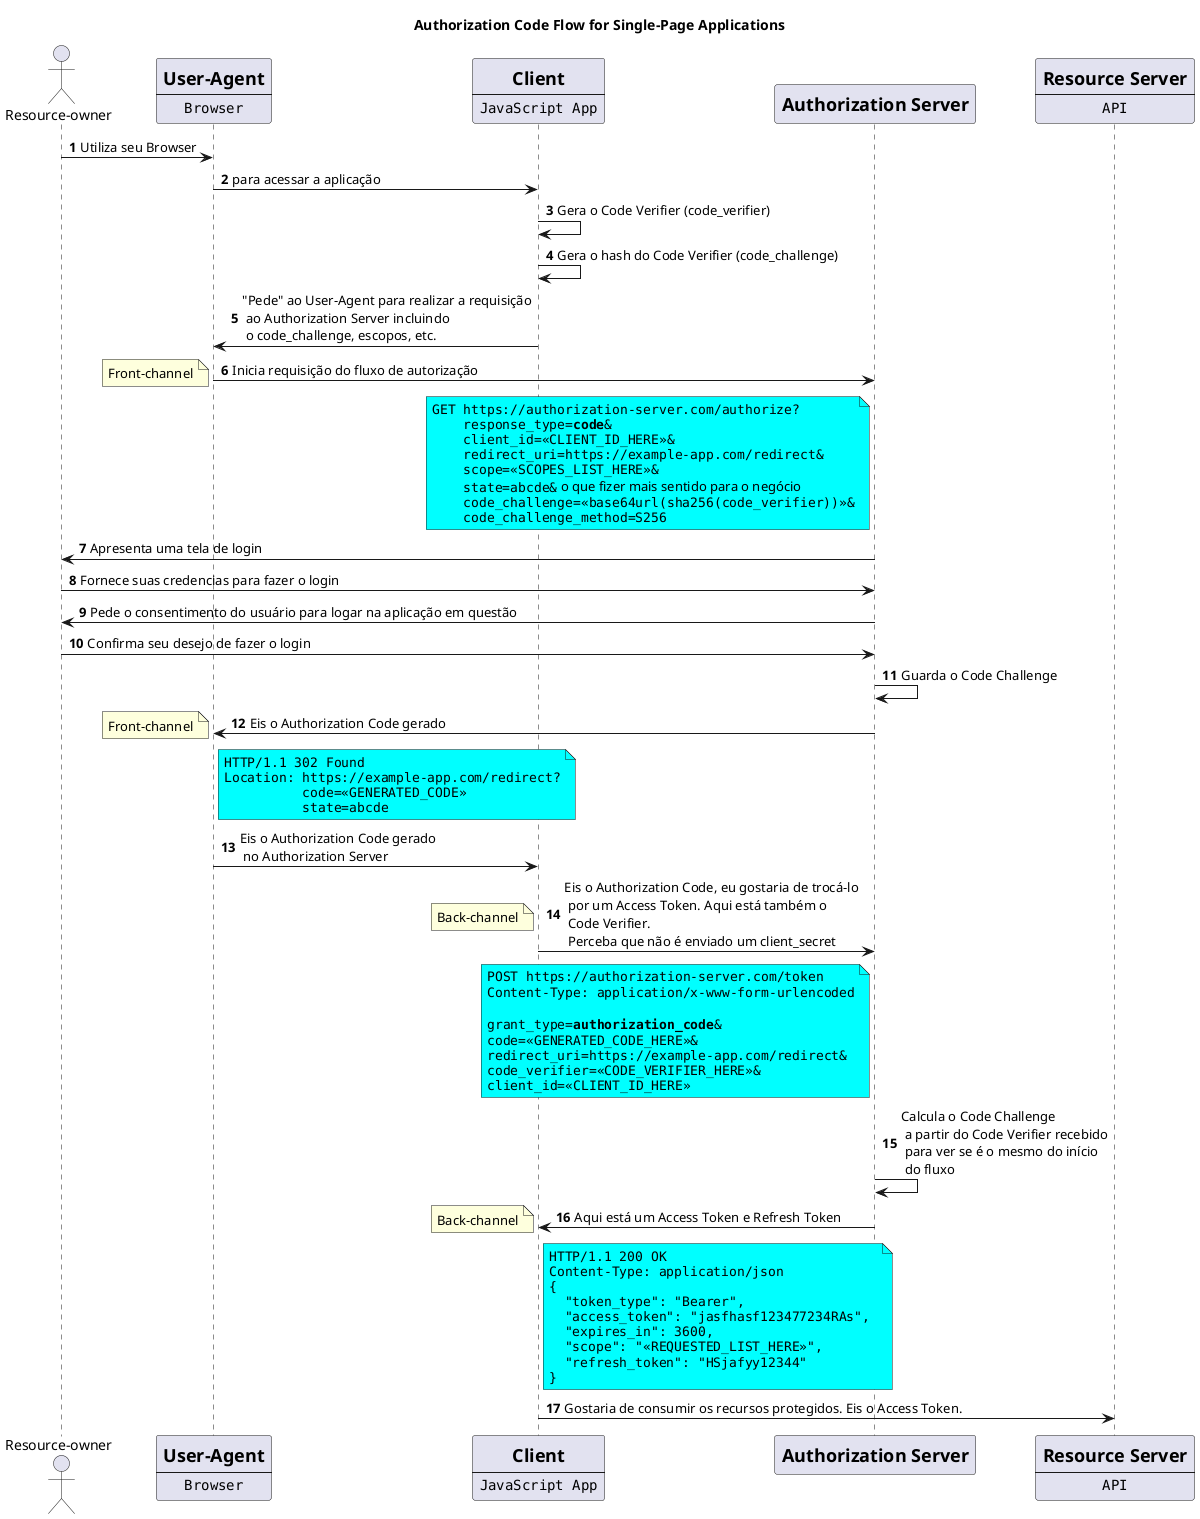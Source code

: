 @startuml

title Authorization Code Flow for Single-Page Applications

actor "Resource-owner" as user
participant userAgent [
  =User-Agent
  ----
  ""Browser""
]
participant app [
  =Client
  ----
  ""JavaScript App""
]
participant oAuthServer [
  =Authorization Server
]
participant api [
  =Resource Server
  ----
  ""API""
]

autonumber
user -> userAgent: Utiliza seu Browser
userAgent -> app: para acessar a aplicação
app -> app: Gera o Code Verifier (code_verifier)
app -> app: Gera o hash do Code Verifier (code_challenge)
app -> userAgent: "Pede" ao User-Agent para realizar a requisição\n ao Authorization Server incluindo\n o code_challenge, escopos, etc.

userAgent -> oAuthServer: Inicia requisição do fluxo de autorização
note left: Front-channel
note left of oAuthServer #aqua
  ""GET https://authorization-server.com/authorize?""
  ""    response_type=**code**&""
  ""    client_id=<<CLIENT_ID_HERE>>&""
  ""    redirect_uri=https://example-app.com/redirect&""
  ""    scope=<<SCOPES_LIST_HERE>>&""
  ""    state=abcde&"" o que fizer mais sentido para o negócio
  ""    code_challenge=<<base64url(sha256(code_verifier))>>&""
  ""    code_challenge_method=S256""
end note

oAuthServer -> user: Apresenta uma tela de login
user -> oAuthServer: Fornece suas credencias para fazer o login
oAuthServer -> user: Pede o consentimento do usuário para logar na aplicação em questão
user -> oAuthServer: Confirma seu desejo de fazer o login
oAuthServer -> oAuthServer: Guarda o Code Challenge

oAuthServer -> userAgent: Eis o Authorization Code gerado
note left: Front-channel
note right of userAgent #aqua
  ""HTTP/1.1 302 Found""
  ""Location: https://example-app.com/redirect?""
  ""          code=<<GENERATED_CODE>>""
  ""          state=abcde""
end note

userAgent -> app: Eis o Authorization Code gerado\n no Authorization Server

app -> oAuthServer: Eis o Authorization Code, eu gostaria de trocá-lo\n por um Access Token. Aqui está também o\n Code Verifier.\n Perceba que não é enviado um client_secret
note left: Back-channel
note left of oAuthServer #aqua
  ""POST https://authorization-server.com/token""
  ""Content-Type: application/x-www-form-urlencoded""
  
  ""grant_type=**authorization_code**&""
  ""code=<<GENERATED_CODE_HERE>>&""
  ""redirect_uri=https://example-app.com/redirect&""
  ""code_verifier=<<CODE_VERIFIER_HERE>>&""
  ""client_id=<<CLIENT_ID_HERE>>""
end note

oAuthServer -> oAuthServer: Calcula o Code Challenge\n a partir do Code Verifier recebido\n para ver se é o mesmo do início\n do fluxo

oAuthServer -> app: Aqui está um Access Token e Refresh Token
note left: Back-channel
note right of app #aqua
  ""HTTP/1.1 200 OK""
  ""Content-Type: application/json""
  ""{""
  ""  "token_type": "Bearer", ""
  ""  "access_token": "jasfhasf123477234RAs", ""
  ""  "expires_in": 3600, ""
  ""  "scope": "<<REQUESTED_LIST_HERE>>", ""
  ""  "refresh_token": "HSjafyy12344" ""
  ""}""
end note

app -> api: Gostaria de consumir os recursos protegidos. Eis o Access Token.

@enduml
